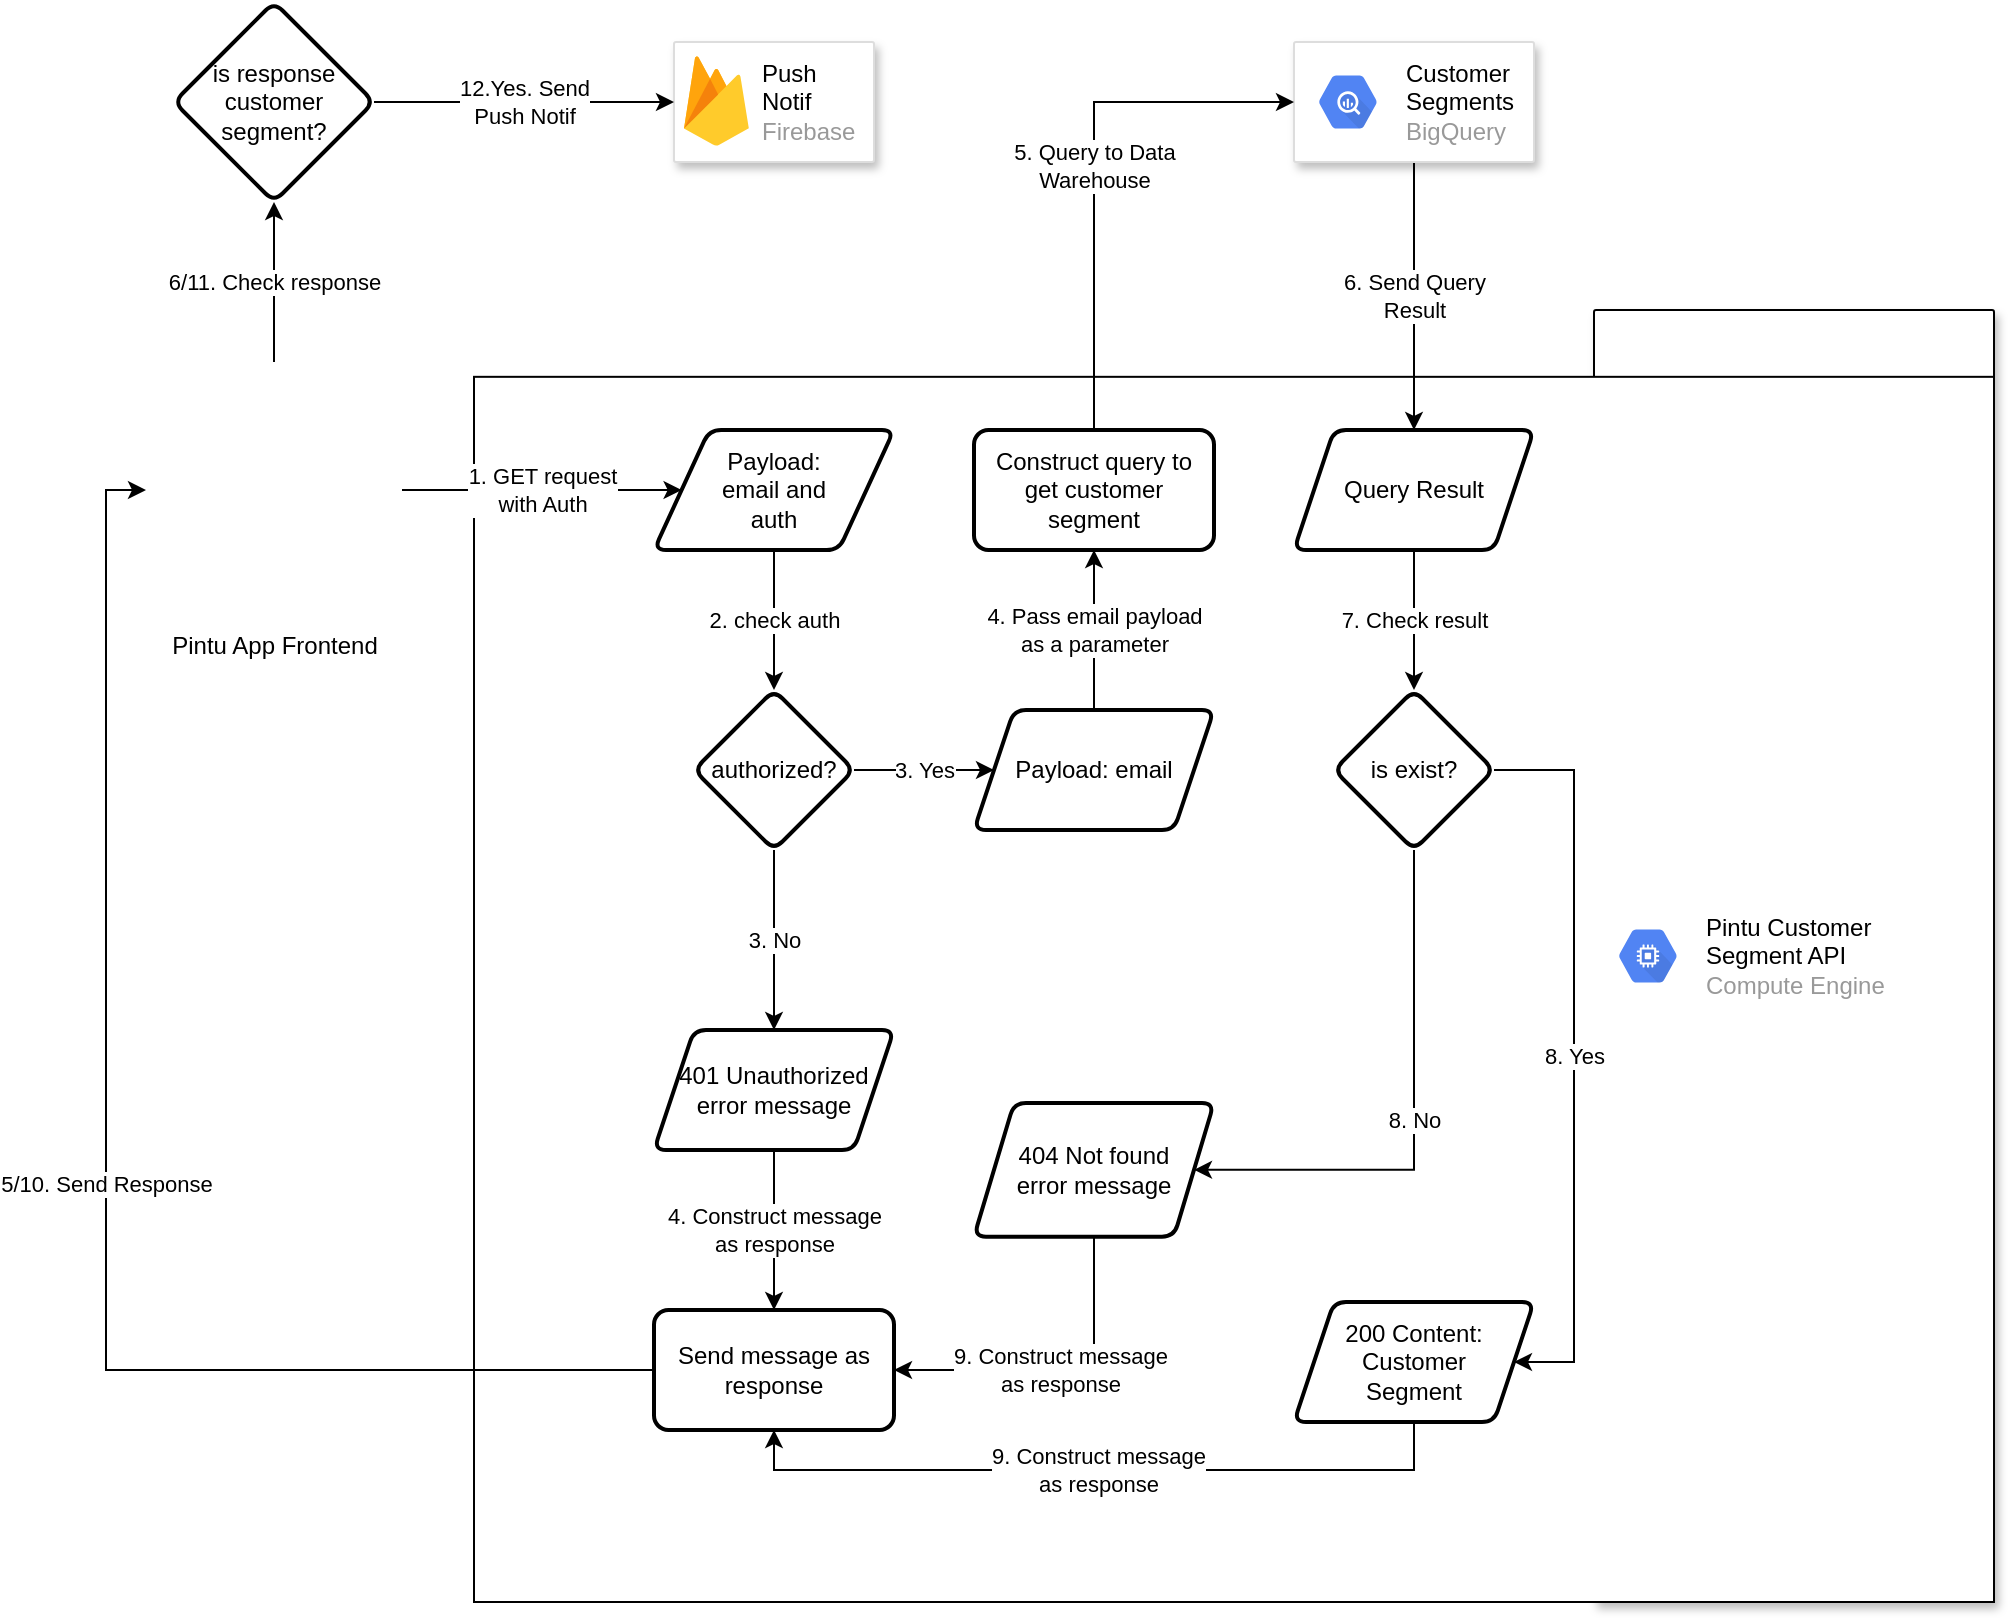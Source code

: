 <mxfile version="13.7.7" type="github">
  <diagram id="Guypbs_A428L5CG2xPTj" name="Page-1">
    <mxGraphModel dx="868" dy="459" grid="1" gridSize="10" guides="1" tooltips="1" connect="1" arrows="1" fold="1" page="1" pageScale="1" pageWidth="1100" pageHeight="850" math="0" shadow="0">
      <root>
        <mxCell id="0" />
        <mxCell id="1" parent="0" />
        <mxCell id="1apNpiCx--wOQ27m54ww-5" value="" style="shadow=1;strokeWidth=1;rounded=1;absoluteArcSize=1;arcSize=2;" vertex="1" parent="1">
          <mxGeometry x="804" y="179" width="200" height="646" as="geometry" />
        </mxCell>
        <mxCell id="1apNpiCx--wOQ27m54ww-39" value="" style="rounded=0;whiteSpace=wrap;html=1;" vertex="1" parent="1apNpiCx--wOQ27m54ww-5">
          <mxGeometry x="-560" y="33.414" width="760" height="612.586" as="geometry" />
        </mxCell>
        <mxCell id="1apNpiCx--wOQ27m54ww-6" value="&lt;font color=&quot;#000000&quot;&gt;Pintu Customer&lt;br&gt;Segment API&lt;/font&gt;&lt;br&gt;Compute Engine" style="dashed=0;connectable=0;html=1;fillColor=#5184F3;strokeColor=none;shape=mxgraph.gcp2.hexIcon;prIcon=compute_engine;part=1;labelPosition=right;verticalLabelPosition=middle;align=left;verticalAlign=middle;spacingLeft=5;fontColor=#999999;fontSize=12;" vertex="1" parent="1apNpiCx--wOQ27m54ww-5">
          <mxGeometry y="0.5" width="44" height="39" relative="1" as="geometry">
            <mxPoint x="5" y="-19.5" as="offset" />
          </mxGeometry>
        </mxCell>
        <mxCell id="1apNpiCx--wOQ27m54ww-45" value="404 Not found&lt;br&gt;error message" style="shape=parallelogram;perimeter=parallelogramPerimeter;whiteSpace=wrap;html=1;fixedSize=1;rounded=1;strokeWidth=2;arcSize=12;" vertex="1" parent="1apNpiCx--wOQ27m54ww-5">
          <mxGeometry x="-310" y="396.51" width="120" height="66.828" as="geometry" />
        </mxCell>
        <mxCell id="1apNpiCx--wOQ27m54ww-1" value="" style="strokeColor=#dddddd;shadow=1;strokeWidth=1;rounded=1;absoluteArcSize=1;arcSize=2;" vertex="1" parent="1">
          <mxGeometry x="344" y="45" width="100" height="60" as="geometry" />
        </mxCell>
        <mxCell id="1apNpiCx--wOQ27m54ww-2" value="&lt;font color=&quot;#000000&quot;&gt;Push&lt;br&gt;Notif&lt;/font&gt;&lt;br&gt;Firebase" style="dashed=0;connectable=0;html=1;fillColor=#5184F3;strokeColor=none;shape=mxgraph.gcp2.firebase;part=1;labelPosition=right;verticalLabelPosition=middle;align=left;verticalAlign=middle;spacingLeft=5;fontColor=#999999;fontSize=12;" vertex="1" parent="1apNpiCx--wOQ27m54ww-1">
          <mxGeometry width="32.4" height="45" relative="1" as="geometry">
            <mxPoint x="5" y="7" as="offset" />
          </mxGeometry>
        </mxCell>
        <mxCell id="1apNpiCx--wOQ27m54ww-8" value="1. GET request&lt;br&gt;with Auth" style="edgeStyle=orthogonalEdgeStyle;rounded=0;orthogonalLoop=1;jettySize=auto;html=1;" edge="1" parent="1" source="1apNpiCx--wOQ27m54ww-4" target="1apNpiCx--wOQ27m54ww-7">
          <mxGeometry relative="1" as="geometry" />
        </mxCell>
        <mxCell id="1apNpiCx--wOQ27m54ww-34" value="6/11. Check response" style="edgeStyle=orthogonalEdgeStyle;rounded=0;orthogonalLoop=1;jettySize=auto;html=1;entryX=0.5;entryY=1;entryDx=0;entryDy=0;" edge="1" parent="1" source="1apNpiCx--wOQ27m54ww-4" target="1apNpiCx--wOQ27m54ww-35">
          <mxGeometry relative="1" as="geometry">
            <mxPoint x="144" y="101" as="targetPoint" />
          </mxGeometry>
        </mxCell>
        <mxCell id="1apNpiCx--wOQ27m54ww-4" value="Pintu App Frontend" style="shape=image;html=1;verticalAlign=top;verticalLabelPosition=bottom;labelBackgroundColor=#ffffff;imageAspect=0;aspect=fixed;image=https://cdn2.iconfinder.com/data/icons/designer-skills/128/react-128.png" vertex="1" parent="1">
          <mxGeometry x="80" y="205" width="128" height="128" as="geometry" />
        </mxCell>
        <mxCell id="1apNpiCx--wOQ27m54ww-10" value="2. check auth" style="edgeStyle=orthogonalEdgeStyle;rounded=0;orthogonalLoop=1;jettySize=auto;html=1;" edge="1" parent="1" source="1apNpiCx--wOQ27m54ww-7" target="1apNpiCx--wOQ27m54ww-9">
          <mxGeometry relative="1" as="geometry" />
        </mxCell>
        <mxCell id="1apNpiCx--wOQ27m54ww-7" value="Payload:&lt;br&gt;email and&lt;br&gt;auth" style="shape=parallelogram;html=1;strokeWidth=2;perimeter=parallelogramPerimeter;whiteSpace=wrap;rounded=1;arcSize=12;size=0.23;" vertex="1" parent="1">
          <mxGeometry x="334" y="239" width="120" height="60" as="geometry" />
        </mxCell>
        <mxCell id="1apNpiCx--wOQ27m54ww-13" value="3. No" style="edgeStyle=orthogonalEdgeStyle;rounded=0;orthogonalLoop=1;jettySize=auto;html=1;" edge="1" parent="1" source="1apNpiCx--wOQ27m54ww-9" target="1apNpiCx--wOQ27m54ww-12">
          <mxGeometry relative="1" as="geometry" />
        </mxCell>
        <mxCell id="1apNpiCx--wOQ27m54ww-16" value="3. Yes" style="edgeStyle=orthogonalEdgeStyle;rounded=0;orthogonalLoop=1;jettySize=auto;html=1;" edge="1" parent="1" source="1apNpiCx--wOQ27m54ww-9" target="1apNpiCx--wOQ27m54ww-15">
          <mxGeometry relative="1" as="geometry" />
        </mxCell>
        <mxCell id="1apNpiCx--wOQ27m54ww-9" value="authorized?" style="rhombus;whiteSpace=wrap;html=1;rounded=1;strokeWidth=2;arcSize=12;" vertex="1" parent="1">
          <mxGeometry x="354" y="369" width="80" height="80" as="geometry" />
        </mxCell>
        <mxCell id="1apNpiCx--wOQ27m54ww-14" value="5/10. Send Response" style="edgeStyle=orthogonalEdgeStyle;rounded=0;orthogonalLoop=1;jettySize=auto;html=1;exitX=0;exitY=0.5;exitDx=0;exitDy=0;entryX=0;entryY=0.5;entryDx=0;entryDy=0;" edge="1" parent="1" source="1apNpiCx--wOQ27m54ww-25" target="1apNpiCx--wOQ27m54ww-4">
          <mxGeometry relative="1" as="geometry" />
        </mxCell>
        <mxCell id="1apNpiCx--wOQ27m54ww-26" value="4. Construct message&lt;br&gt;as response" style="edgeStyle=orthogonalEdgeStyle;rounded=0;orthogonalLoop=1;jettySize=auto;html=1;" edge="1" parent="1" source="1apNpiCx--wOQ27m54ww-12" target="1apNpiCx--wOQ27m54ww-25">
          <mxGeometry relative="1" as="geometry" />
        </mxCell>
        <mxCell id="1apNpiCx--wOQ27m54ww-12" value="401 Unauthorized error message" style="shape=parallelogram;perimeter=parallelogramPerimeter;whiteSpace=wrap;html=1;fixedSize=1;rounded=1;strokeWidth=2;arcSize=12;" vertex="1" parent="1">
          <mxGeometry x="334" y="539" width="120" height="60" as="geometry" />
        </mxCell>
        <mxCell id="1apNpiCx--wOQ27m54ww-22" value="4. Pass email payload&lt;br&gt;as a parameter" style="edgeStyle=orthogonalEdgeStyle;rounded=0;orthogonalLoop=1;jettySize=auto;html=1;" edge="1" parent="1" source="1apNpiCx--wOQ27m54ww-15" target="1apNpiCx--wOQ27m54ww-21">
          <mxGeometry relative="1" as="geometry" />
        </mxCell>
        <mxCell id="1apNpiCx--wOQ27m54ww-15" value="Payload: email" style="shape=parallelogram;perimeter=parallelogramPerimeter;whiteSpace=wrap;html=1;fixedSize=1;rounded=1;strokeWidth=2;arcSize=12;" vertex="1" parent="1">
          <mxGeometry x="494" y="379" width="120" height="60" as="geometry" />
        </mxCell>
        <mxCell id="1apNpiCx--wOQ27m54ww-30" value="6. Send Query&lt;br&gt;Result" style="edgeStyle=orthogonalEdgeStyle;rounded=0;orthogonalLoop=1;jettySize=auto;html=1;exitX=0.5;exitY=1;exitDx=0;exitDy=0;" edge="1" parent="1" source="1apNpiCx--wOQ27m54ww-17" target="1apNpiCx--wOQ27m54ww-29">
          <mxGeometry relative="1" as="geometry" />
        </mxCell>
        <mxCell id="1apNpiCx--wOQ27m54ww-17" value="" style="strokeColor=#dddddd;shadow=1;strokeWidth=1;rounded=1;absoluteArcSize=1;arcSize=2;" vertex="1" parent="1">
          <mxGeometry x="654" y="45" width="120" height="60" as="geometry" />
        </mxCell>
        <mxCell id="1apNpiCx--wOQ27m54ww-18" value="&lt;font color=&quot;#000000&quot;&gt;Customer&lt;br&gt;Segments&lt;/font&gt;&lt;br&gt;BigQuery" style="dashed=0;connectable=0;html=1;fillColor=#5184F3;strokeColor=none;shape=mxgraph.gcp2.hexIcon;prIcon=bigquery;part=1;labelPosition=right;verticalLabelPosition=middle;align=left;verticalAlign=middle;spacingLeft=5;fontColor=#999999;fontSize=12;" vertex="1" parent="1apNpiCx--wOQ27m54ww-17">
          <mxGeometry y="0.5" width="44" height="39" relative="1" as="geometry">
            <mxPoint x="5" y="-19.5" as="offset" />
          </mxGeometry>
        </mxCell>
        <mxCell id="1apNpiCx--wOQ27m54ww-24" value="5. Query to Data&lt;br&gt;Warehouse" style="edgeStyle=orthogonalEdgeStyle;rounded=0;orthogonalLoop=1;jettySize=auto;html=1;entryX=0;entryY=0.5;entryDx=0;entryDy=0;exitX=0.5;exitY=0;exitDx=0;exitDy=0;" edge="1" parent="1" source="1apNpiCx--wOQ27m54ww-21" target="1apNpiCx--wOQ27m54ww-17">
          <mxGeometry relative="1" as="geometry">
            <mxPoint x="694" y="385" as="sourcePoint" />
            <mxPoint x="654" y="635" as="targetPoint" />
          </mxGeometry>
        </mxCell>
        <mxCell id="1apNpiCx--wOQ27m54ww-21" value="Construct query to get customer segment" style="whiteSpace=wrap;html=1;rounded=1;strokeWidth=2;arcSize=12;" vertex="1" parent="1">
          <mxGeometry x="494" y="239" width="120" height="60" as="geometry" />
        </mxCell>
        <mxCell id="1apNpiCx--wOQ27m54ww-25" value="Send message as response" style="whiteSpace=wrap;html=1;rounded=1;strokeWidth=2;arcSize=12;" vertex="1" parent="1">
          <mxGeometry x="334" y="679" width="120" height="60" as="geometry" />
        </mxCell>
        <mxCell id="1apNpiCx--wOQ27m54ww-41" value="7. Check result" style="edgeStyle=orthogonalEdgeStyle;rounded=0;orthogonalLoop=1;jettySize=auto;html=1;" edge="1" parent="1" source="1apNpiCx--wOQ27m54ww-29" target="1apNpiCx--wOQ27m54ww-40">
          <mxGeometry relative="1" as="geometry" />
        </mxCell>
        <mxCell id="1apNpiCx--wOQ27m54ww-29" value="Query Result" style="shape=parallelogram;perimeter=parallelogramPerimeter;whiteSpace=wrap;html=1;fixedSize=1;rounded=1;strokeWidth=2;arcSize=12;" vertex="1" parent="1">
          <mxGeometry x="654" y="239" width="120" height="60" as="geometry" />
        </mxCell>
        <mxCell id="1apNpiCx--wOQ27m54ww-37" value="12.Yes. Send&lt;br&gt;Push Notif" style="edgeStyle=orthogonalEdgeStyle;rounded=0;orthogonalLoop=1;jettySize=auto;html=1;entryX=0;entryY=0.5;entryDx=0;entryDy=0;" edge="1" parent="1" source="1apNpiCx--wOQ27m54ww-35" target="1apNpiCx--wOQ27m54ww-1">
          <mxGeometry relative="1" as="geometry">
            <mxPoint x="274" y="75" as="targetPoint" />
          </mxGeometry>
        </mxCell>
        <mxCell id="1apNpiCx--wOQ27m54ww-35" value="is response&lt;br&gt;customer segment?" style="rhombus;whiteSpace=wrap;html=1;rounded=1;strokeWidth=2;arcSize=12;" vertex="1" parent="1">
          <mxGeometry x="94" y="25" width="100" height="100" as="geometry" />
        </mxCell>
        <mxCell id="1apNpiCx--wOQ27m54ww-44" value="8. Yes" style="edgeStyle=orthogonalEdgeStyle;rounded=0;orthogonalLoop=1;jettySize=auto;html=1;exitX=1;exitY=0.5;exitDx=0;exitDy=0;entryX=1;entryY=0.5;entryDx=0;entryDy=0;" edge="1" parent="1" source="1apNpiCx--wOQ27m54ww-40" target="1apNpiCx--wOQ27m54ww-42">
          <mxGeometry relative="1" as="geometry">
            <Array as="points">
              <mxPoint x="794" y="409" />
              <mxPoint x="794" y="705" />
            </Array>
          </mxGeometry>
        </mxCell>
        <mxCell id="1apNpiCx--wOQ27m54ww-46" value="8. No" style="edgeStyle=orthogonalEdgeStyle;rounded=0;orthogonalLoop=1;jettySize=auto;html=1;exitX=0.5;exitY=1;exitDx=0;exitDy=0;entryX=1;entryY=0.5;entryDx=0;entryDy=0;" edge="1" parent="1" source="1apNpiCx--wOQ27m54ww-40" target="1apNpiCx--wOQ27m54ww-45">
          <mxGeometry relative="1" as="geometry">
            <Array as="points">
              <mxPoint x="714" y="609" />
            </Array>
          </mxGeometry>
        </mxCell>
        <mxCell id="1apNpiCx--wOQ27m54ww-40" value="is exist?" style="rhombus;whiteSpace=wrap;html=1;rounded=1;strokeWidth=2;arcSize=12;" vertex="1" parent="1">
          <mxGeometry x="674" y="369" width="80" height="80" as="geometry" />
        </mxCell>
        <mxCell id="1apNpiCx--wOQ27m54ww-48" value="9. Construct message&lt;br&gt;as response" style="edgeStyle=orthogonalEdgeStyle;rounded=0;orthogonalLoop=1;jettySize=auto;html=1;exitX=0.5;exitY=1;exitDx=0;exitDy=0;entryX=0.5;entryY=1;entryDx=0;entryDy=0;" edge="1" parent="1" source="1apNpiCx--wOQ27m54ww-42" target="1apNpiCx--wOQ27m54ww-25">
          <mxGeometry relative="1" as="geometry" />
        </mxCell>
        <mxCell id="1apNpiCx--wOQ27m54ww-42" value="200 Content: Customer&lt;br&gt;Segment" style="shape=parallelogram;perimeter=parallelogramPerimeter;whiteSpace=wrap;html=1;fixedSize=1;rounded=1;strokeWidth=2;arcSize=12;" vertex="1" parent="1">
          <mxGeometry x="654" y="675" width="120" height="60" as="geometry" />
        </mxCell>
        <mxCell id="1apNpiCx--wOQ27m54ww-47" value="9. Construct message&lt;br&gt;as response" style="edgeStyle=orthogonalEdgeStyle;rounded=0;orthogonalLoop=1;jettySize=auto;html=1;exitX=0.5;exitY=1;exitDx=0;exitDy=0;entryX=1;entryY=0.5;entryDx=0;entryDy=0;" edge="1" parent="1" source="1apNpiCx--wOQ27m54ww-45" target="1apNpiCx--wOQ27m54ww-25">
          <mxGeometry relative="1" as="geometry" />
        </mxCell>
      </root>
    </mxGraphModel>
  </diagram>
</mxfile>
